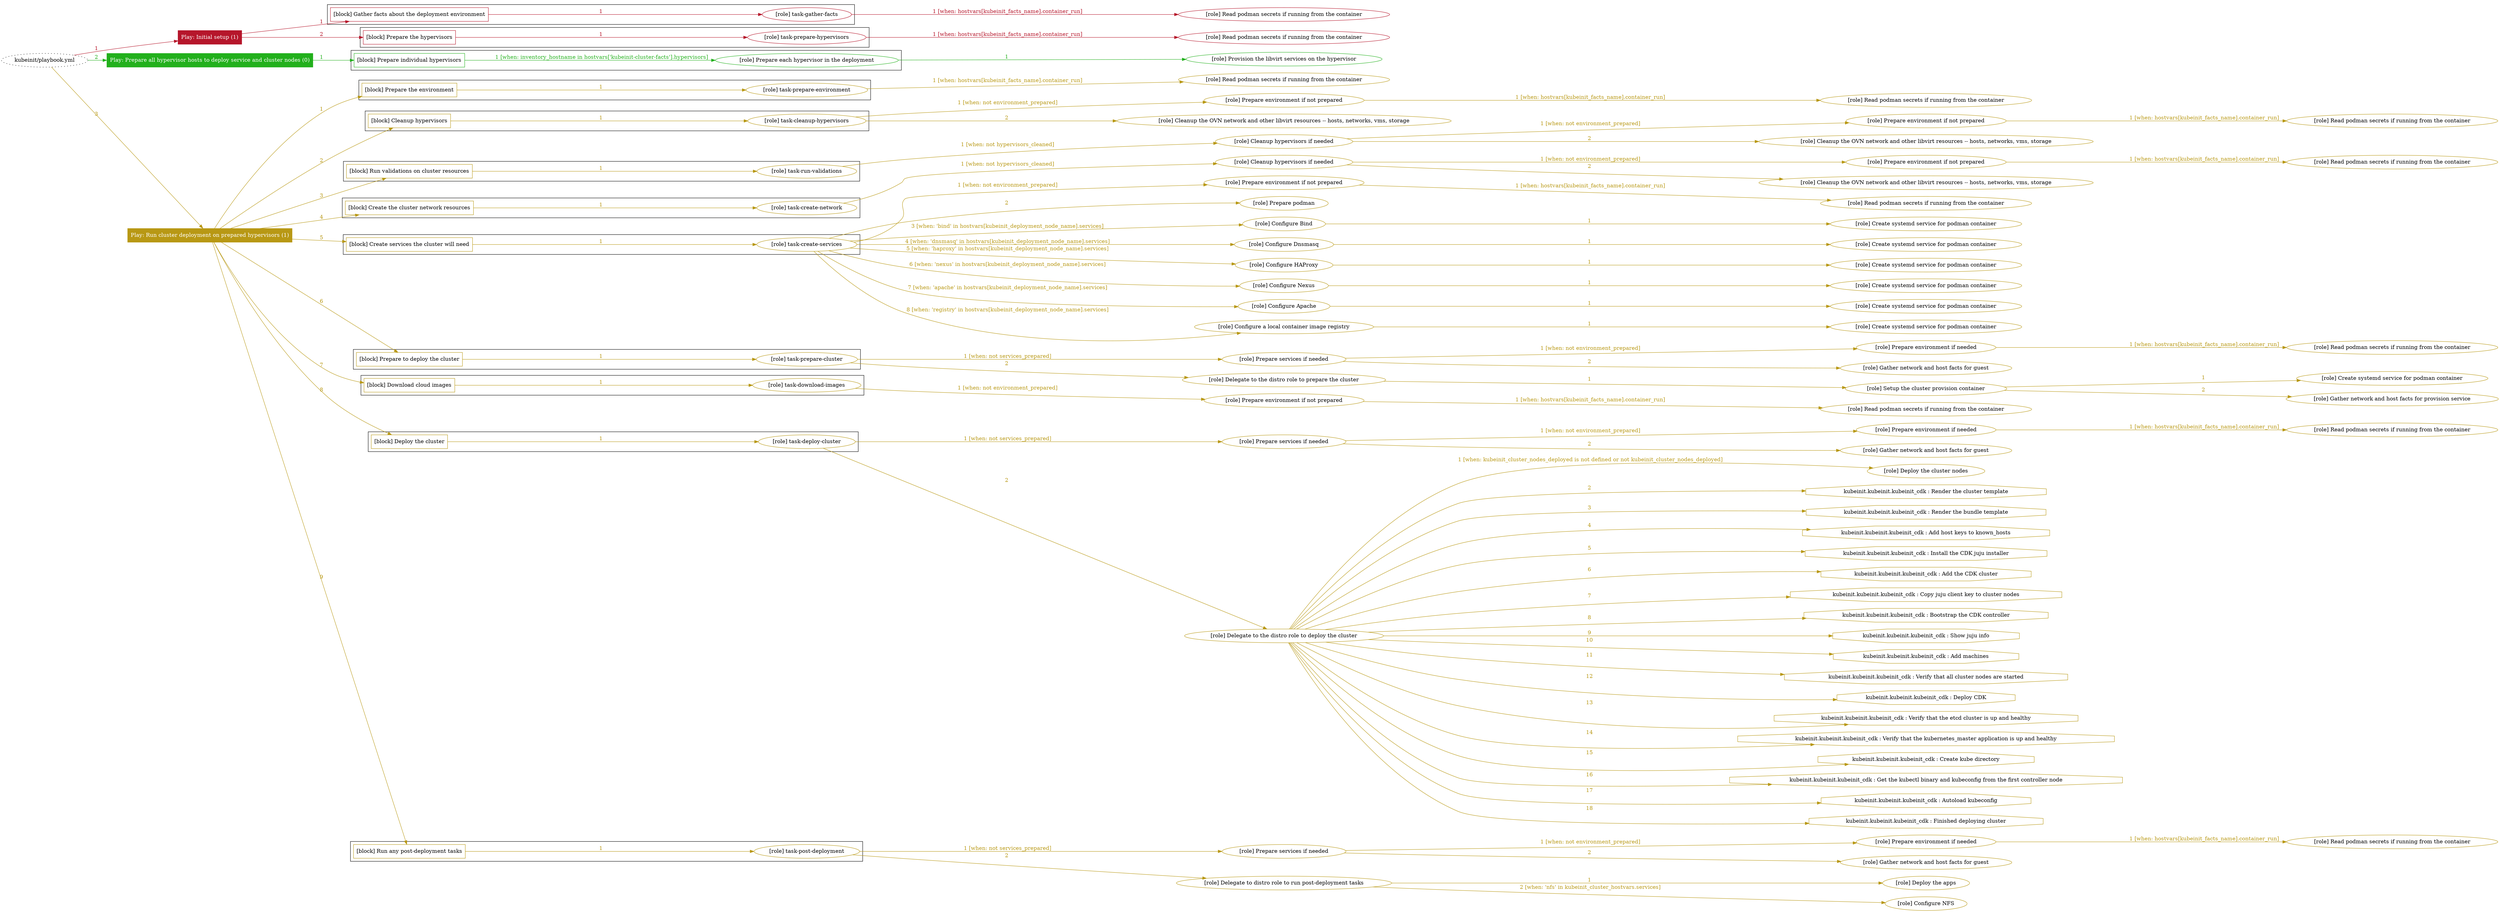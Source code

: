 digraph {
	graph [concentrate=true ordering=in rankdir=LR ratio=fill]
	edge [esep=5 sep=10]
	"kubeinit/playbook.yml" [id=root_node style=dotted]
	play_bc4bc510 [label="Play: Initial setup (1)" color="#b6162b" fontcolor="#ffffff" id=play_bc4bc510 shape=box style=filled tooltip=localhost]
	"kubeinit/playbook.yml" -> play_bc4bc510 [label="1 " color="#b6162b" fontcolor="#b6162b" id=edge_cd05c836 labeltooltip="1 " tooltip="1 "]
	subgraph "Read podman secrets if running from the container" {
		role_870eac61 [label="[role] Read podman secrets if running from the container" color="#b6162b" id=role_870eac61 tooltip="Read podman secrets if running from the container"]
	}
	subgraph "task-gather-facts" {
		role_7af03a35 [label="[role] task-gather-facts" color="#b6162b" id=role_7af03a35 tooltip="task-gather-facts"]
		role_7af03a35 -> role_870eac61 [label="1 [when: hostvars[kubeinit_facts_name].container_run]" color="#b6162b" fontcolor="#b6162b" id=edge_5575e1ca labeltooltip="1 [when: hostvars[kubeinit_facts_name].container_run]" tooltip="1 [when: hostvars[kubeinit_facts_name].container_run]"]
	}
	subgraph "Read podman secrets if running from the container" {
		role_97be2820 [label="[role] Read podman secrets if running from the container" color="#b6162b" id=role_97be2820 tooltip="Read podman secrets if running from the container"]
	}
	subgraph "task-prepare-hypervisors" {
		role_84f783e9 [label="[role] task-prepare-hypervisors" color="#b6162b" id=role_84f783e9 tooltip="task-prepare-hypervisors"]
		role_84f783e9 -> role_97be2820 [label="1 [when: hostvars[kubeinit_facts_name].container_run]" color="#b6162b" fontcolor="#b6162b" id=edge_5160703f labeltooltip="1 [when: hostvars[kubeinit_facts_name].container_run]" tooltip="1 [when: hostvars[kubeinit_facts_name].container_run]"]
	}
	subgraph "Play: Initial setup (1)" {
		play_bc4bc510 -> block_ed950db0 [label=1 color="#b6162b" fontcolor="#b6162b" id=edge_08d9810b labeltooltip=1 tooltip=1]
		subgraph cluster_block_ed950db0 {
			block_ed950db0 [label="[block] Gather facts about the deployment environment" color="#b6162b" id=block_ed950db0 labeltooltip="Gather facts about the deployment environment" shape=box tooltip="Gather facts about the deployment environment"]
			block_ed950db0 -> role_7af03a35 [label="1 " color="#b6162b" fontcolor="#b6162b" id=edge_72cc699d labeltooltip="1 " tooltip="1 "]
		}
		play_bc4bc510 -> block_c1ffb8b4 [label=2 color="#b6162b" fontcolor="#b6162b" id=edge_9165a0cc labeltooltip=2 tooltip=2]
		subgraph cluster_block_c1ffb8b4 {
			block_c1ffb8b4 [label="[block] Prepare the hypervisors" color="#b6162b" id=block_c1ffb8b4 labeltooltip="Prepare the hypervisors" shape=box tooltip="Prepare the hypervisors"]
			block_c1ffb8b4 -> role_84f783e9 [label="1 " color="#b6162b" fontcolor="#b6162b" id=edge_8ea19149 labeltooltip="1 " tooltip="1 "]
		}
	}
	play_609309ae [label="Play: Prepare all hypervisor hosts to deploy service and cluster nodes (0)" color="#22b01c" fontcolor="#ffffff" id=play_609309ae shape=box style=filled tooltip="Play: Prepare all hypervisor hosts to deploy service and cluster nodes (0)"]
	"kubeinit/playbook.yml" -> play_609309ae [label="2 " color="#22b01c" fontcolor="#22b01c" id=edge_31546219 labeltooltip="2 " tooltip="2 "]
	subgraph "Provision the libvirt services on the hypervisor" {
		role_843b51da [label="[role] Provision the libvirt services on the hypervisor" color="#22b01c" id=role_843b51da tooltip="Provision the libvirt services on the hypervisor"]
	}
	subgraph "Prepare each hypervisor in the deployment" {
		role_2ea2000b [label="[role] Prepare each hypervisor in the deployment" color="#22b01c" id=role_2ea2000b tooltip="Prepare each hypervisor in the deployment"]
		role_2ea2000b -> role_843b51da [label="1 " color="#22b01c" fontcolor="#22b01c" id=edge_5b650c53 labeltooltip="1 " tooltip="1 "]
	}
	subgraph "Play: Prepare all hypervisor hosts to deploy service and cluster nodes (0)" {
		play_609309ae -> block_aee84b53 [label=1 color="#22b01c" fontcolor="#22b01c" id=edge_0ebfbf60 labeltooltip=1 tooltip=1]
		subgraph cluster_block_aee84b53 {
			block_aee84b53 [label="[block] Prepare individual hypervisors" color="#22b01c" id=block_aee84b53 labeltooltip="Prepare individual hypervisors" shape=box tooltip="Prepare individual hypervisors"]
			block_aee84b53 -> role_2ea2000b [label="1 [when: inventory_hostname in hostvars['kubeinit-cluster-facts'].hypervisors]" color="#22b01c" fontcolor="#22b01c" id=edge_68d8e82f labeltooltip="1 [when: inventory_hostname in hostvars['kubeinit-cluster-facts'].hypervisors]" tooltip="1 [when: inventory_hostname in hostvars['kubeinit-cluster-facts'].hypervisors]"]
		}
	}
	play_61e46386 [label="Play: Run cluster deployment on prepared hypervisors (1)" color="#b89814" fontcolor="#ffffff" id=play_61e46386 shape=box style=filled tooltip=localhost]
	"kubeinit/playbook.yml" -> play_61e46386 [label="3 " color="#b89814" fontcolor="#b89814" id=edge_a233dd1f labeltooltip="3 " tooltip="3 "]
	subgraph "Read podman secrets if running from the container" {
		role_777d1436 [label="[role] Read podman secrets if running from the container" color="#b89814" id=role_777d1436 tooltip="Read podman secrets if running from the container"]
	}
	subgraph "task-prepare-environment" {
		role_6bd19fac [label="[role] task-prepare-environment" color="#b89814" id=role_6bd19fac tooltip="task-prepare-environment"]
		role_6bd19fac -> role_777d1436 [label="1 [when: hostvars[kubeinit_facts_name].container_run]" color="#b89814" fontcolor="#b89814" id=edge_2091a5c3 labeltooltip="1 [when: hostvars[kubeinit_facts_name].container_run]" tooltip="1 [when: hostvars[kubeinit_facts_name].container_run]"]
	}
	subgraph "Read podman secrets if running from the container" {
		role_30f2339c [label="[role] Read podman secrets if running from the container" color="#b89814" id=role_30f2339c tooltip="Read podman secrets if running from the container"]
	}
	subgraph "Prepare environment if not prepared" {
		role_c54b2d91 [label="[role] Prepare environment if not prepared" color="#b89814" id=role_c54b2d91 tooltip="Prepare environment if not prepared"]
		role_c54b2d91 -> role_30f2339c [label="1 [when: hostvars[kubeinit_facts_name].container_run]" color="#b89814" fontcolor="#b89814" id=edge_dac0043a labeltooltip="1 [when: hostvars[kubeinit_facts_name].container_run]" tooltip="1 [when: hostvars[kubeinit_facts_name].container_run]"]
	}
	subgraph "Cleanup the OVN network and other libvirt resources -- hosts, networks, vms, storage" {
		role_3663842b [label="[role] Cleanup the OVN network and other libvirt resources -- hosts, networks, vms, storage" color="#b89814" id=role_3663842b tooltip="Cleanup the OVN network and other libvirt resources -- hosts, networks, vms, storage"]
	}
	subgraph "task-cleanup-hypervisors" {
		role_de2320c0 [label="[role] task-cleanup-hypervisors" color="#b89814" id=role_de2320c0 tooltip="task-cleanup-hypervisors"]
		role_de2320c0 -> role_c54b2d91 [label="1 [when: not environment_prepared]" color="#b89814" fontcolor="#b89814" id=edge_6a6128d6 labeltooltip="1 [when: not environment_prepared]" tooltip="1 [when: not environment_prepared]"]
		role_de2320c0 -> role_3663842b [label="2 " color="#b89814" fontcolor="#b89814" id=edge_9f3021ef labeltooltip="2 " tooltip="2 "]
	}
	subgraph "Read podman secrets if running from the container" {
		role_c118fd89 [label="[role] Read podman secrets if running from the container" color="#b89814" id=role_c118fd89 tooltip="Read podman secrets if running from the container"]
	}
	subgraph "Prepare environment if not prepared" {
		role_a557fbe8 [label="[role] Prepare environment if not prepared" color="#b89814" id=role_a557fbe8 tooltip="Prepare environment if not prepared"]
		role_a557fbe8 -> role_c118fd89 [label="1 [when: hostvars[kubeinit_facts_name].container_run]" color="#b89814" fontcolor="#b89814" id=edge_f5aba579 labeltooltip="1 [when: hostvars[kubeinit_facts_name].container_run]" tooltip="1 [when: hostvars[kubeinit_facts_name].container_run]"]
	}
	subgraph "Cleanup the OVN network and other libvirt resources -- hosts, networks, vms, storage" {
		role_94bd19cf [label="[role] Cleanup the OVN network and other libvirt resources -- hosts, networks, vms, storage" color="#b89814" id=role_94bd19cf tooltip="Cleanup the OVN network and other libvirt resources -- hosts, networks, vms, storage"]
	}
	subgraph "Cleanup hypervisors if needed" {
		role_6cb4f2ad [label="[role] Cleanup hypervisors if needed" color="#b89814" id=role_6cb4f2ad tooltip="Cleanup hypervisors if needed"]
		role_6cb4f2ad -> role_a557fbe8 [label="1 [when: not environment_prepared]" color="#b89814" fontcolor="#b89814" id=edge_173ec6d2 labeltooltip="1 [when: not environment_prepared]" tooltip="1 [when: not environment_prepared]"]
		role_6cb4f2ad -> role_94bd19cf [label="2 " color="#b89814" fontcolor="#b89814" id=edge_a34f9703 labeltooltip="2 " tooltip="2 "]
	}
	subgraph "task-run-validations" {
		role_8d4691ea [label="[role] task-run-validations" color="#b89814" id=role_8d4691ea tooltip="task-run-validations"]
		role_8d4691ea -> role_6cb4f2ad [label="1 [when: not hypervisors_cleaned]" color="#b89814" fontcolor="#b89814" id=edge_d72bfc8f labeltooltip="1 [when: not hypervisors_cleaned]" tooltip="1 [when: not hypervisors_cleaned]"]
	}
	subgraph "Read podman secrets if running from the container" {
		role_81cae7cc [label="[role] Read podman secrets if running from the container" color="#b89814" id=role_81cae7cc tooltip="Read podman secrets if running from the container"]
	}
	subgraph "Prepare environment if not prepared" {
		role_c161ca86 [label="[role] Prepare environment if not prepared" color="#b89814" id=role_c161ca86 tooltip="Prepare environment if not prepared"]
		role_c161ca86 -> role_81cae7cc [label="1 [when: hostvars[kubeinit_facts_name].container_run]" color="#b89814" fontcolor="#b89814" id=edge_3aa21405 labeltooltip="1 [when: hostvars[kubeinit_facts_name].container_run]" tooltip="1 [when: hostvars[kubeinit_facts_name].container_run]"]
	}
	subgraph "Cleanup the OVN network and other libvirt resources -- hosts, networks, vms, storage" {
		role_5437b874 [label="[role] Cleanup the OVN network and other libvirt resources -- hosts, networks, vms, storage" color="#b89814" id=role_5437b874 tooltip="Cleanup the OVN network and other libvirt resources -- hosts, networks, vms, storage"]
	}
	subgraph "Cleanup hypervisors if needed" {
		role_e18dd7b8 [label="[role] Cleanup hypervisors if needed" color="#b89814" id=role_e18dd7b8 tooltip="Cleanup hypervisors if needed"]
		role_e18dd7b8 -> role_c161ca86 [label="1 [when: not environment_prepared]" color="#b89814" fontcolor="#b89814" id=edge_74276d1f labeltooltip="1 [when: not environment_prepared]" tooltip="1 [when: not environment_prepared]"]
		role_e18dd7b8 -> role_5437b874 [label="2 " color="#b89814" fontcolor="#b89814" id=edge_913fa72e labeltooltip="2 " tooltip="2 "]
	}
	subgraph "task-create-network" {
		role_ed5836e2 [label="[role] task-create-network" color="#b89814" id=role_ed5836e2 tooltip="task-create-network"]
		role_ed5836e2 -> role_e18dd7b8 [label="1 [when: not hypervisors_cleaned]" color="#b89814" fontcolor="#b89814" id=edge_960f875d labeltooltip="1 [when: not hypervisors_cleaned]" tooltip="1 [when: not hypervisors_cleaned]"]
	}
	subgraph "Read podman secrets if running from the container" {
		role_829a7871 [label="[role] Read podman secrets if running from the container" color="#b89814" id=role_829a7871 tooltip="Read podman secrets if running from the container"]
	}
	subgraph "Prepare environment if not prepared" {
		role_61174111 [label="[role] Prepare environment if not prepared" color="#b89814" id=role_61174111 tooltip="Prepare environment if not prepared"]
		role_61174111 -> role_829a7871 [label="1 [when: hostvars[kubeinit_facts_name].container_run]" color="#b89814" fontcolor="#b89814" id=edge_5d458853 labeltooltip="1 [when: hostvars[kubeinit_facts_name].container_run]" tooltip="1 [when: hostvars[kubeinit_facts_name].container_run]"]
	}
	subgraph "Prepare podman" {
		role_4add75ae [label="[role] Prepare podman" color="#b89814" id=role_4add75ae tooltip="Prepare podman"]
	}
	subgraph "Create systemd service for podman container" {
		role_9f787c53 [label="[role] Create systemd service for podman container" color="#b89814" id=role_9f787c53 tooltip="Create systemd service for podman container"]
	}
	subgraph "Configure Bind" {
		role_7ad6e826 [label="[role] Configure Bind" color="#b89814" id=role_7ad6e826 tooltip="Configure Bind"]
		role_7ad6e826 -> role_9f787c53 [label="1 " color="#b89814" fontcolor="#b89814" id=edge_fed1764d labeltooltip="1 " tooltip="1 "]
	}
	subgraph "Create systemd service for podman container" {
		role_dccf60d0 [label="[role] Create systemd service for podman container" color="#b89814" id=role_dccf60d0 tooltip="Create systemd service for podman container"]
	}
	subgraph "Configure Dnsmasq" {
		role_e686f41d [label="[role] Configure Dnsmasq" color="#b89814" id=role_e686f41d tooltip="Configure Dnsmasq"]
		role_e686f41d -> role_dccf60d0 [label="1 " color="#b89814" fontcolor="#b89814" id=edge_3c2fdcfc labeltooltip="1 " tooltip="1 "]
	}
	subgraph "Create systemd service for podman container" {
		role_0746c747 [label="[role] Create systemd service for podman container" color="#b89814" id=role_0746c747 tooltip="Create systemd service for podman container"]
	}
	subgraph "Configure HAProxy" {
		role_ff5101e2 [label="[role] Configure HAProxy" color="#b89814" id=role_ff5101e2 tooltip="Configure HAProxy"]
		role_ff5101e2 -> role_0746c747 [label="1 " color="#b89814" fontcolor="#b89814" id=edge_5ac3c17b labeltooltip="1 " tooltip="1 "]
	}
	subgraph "Create systemd service for podman container" {
		role_6ac4738f [label="[role] Create systemd service for podman container" color="#b89814" id=role_6ac4738f tooltip="Create systemd service for podman container"]
	}
	subgraph "Configure Nexus" {
		role_39bd5b55 [label="[role] Configure Nexus" color="#b89814" id=role_39bd5b55 tooltip="Configure Nexus"]
		role_39bd5b55 -> role_6ac4738f [label="1 " color="#b89814" fontcolor="#b89814" id=edge_01b77898 labeltooltip="1 " tooltip="1 "]
	}
	subgraph "Create systemd service for podman container" {
		role_d83965ca [label="[role] Create systemd service for podman container" color="#b89814" id=role_d83965ca tooltip="Create systemd service for podman container"]
	}
	subgraph "Configure Apache" {
		role_64eeeae7 [label="[role] Configure Apache" color="#b89814" id=role_64eeeae7 tooltip="Configure Apache"]
		role_64eeeae7 -> role_d83965ca [label="1 " color="#b89814" fontcolor="#b89814" id=edge_a1312fb2 labeltooltip="1 " tooltip="1 "]
	}
	subgraph "Create systemd service for podman container" {
		role_08df7556 [label="[role] Create systemd service for podman container" color="#b89814" id=role_08df7556 tooltip="Create systemd service for podman container"]
	}
	subgraph "Configure a local container image registry" {
		role_79255dff [label="[role] Configure a local container image registry" color="#b89814" id=role_79255dff tooltip="Configure a local container image registry"]
		role_79255dff -> role_08df7556 [label="1 " color="#b89814" fontcolor="#b89814" id=edge_9149938b labeltooltip="1 " tooltip="1 "]
	}
	subgraph "task-create-services" {
		role_acbca862 [label="[role] task-create-services" color="#b89814" id=role_acbca862 tooltip="task-create-services"]
		role_acbca862 -> role_61174111 [label="1 [when: not environment_prepared]" color="#b89814" fontcolor="#b89814" id=edge_7fe32261 labeltooltip="1 [when: not environment_prepared]" tooltip="1 [when: not environment_prepared]"]
		role_acbca862 -> role_4add75ae [label="2 " color="#b89814" fontcolor="#b89814" id=edge_baa47823 labeltooltip="2 " tooltip="2 "]
		role_acbca862 -> role_7ad6e826 [label="3 [when: 'bind' in hostvars[kubeinit_deployment_node_name].services]" color="#b89814" fontcolor="#b89814" id=edge_29c84e9e labeltooltip="3 [when: 'bind' in hostvars[kubeinit_deployment_node_name].services]" tooltip="3 [when: 'bind' in hostvars[kubeinit_deployment_node_name].services]"]
		role_acbca862 -> role_e686f41d [label="4 [when: 'dnsmasq' in hostvars[kubeinit_deployment_node_name].services]" color="#b89814" fontcolor="#b89814" id=edge_2a3ffa9b labeltooltip="4 [when: 'dnsmasq' in hostvars[kubeinit_deployment_node_name].services]" tooltip="4 [when: 'dnsmasq' in hostvars[kubeinit_deployment_node_name].services]"]
		role_acbca862 -> role_ff5101e2 [label="5 [when: 'haproxy' in hostvars[kubeinit_deployment_node_name].services]" color="#b89814" fontcolor="#b89814" id=edge_8508fa48 labeltooltip="5 [when: 'haproxy' in hostvars[kubeinit_deployment_node_name].services]" tooltip="5 [when: 'haproxy' in hostvars[kubeinit_deployment_node_name].services]"]
		role_acbca862 -> role_39bd5b55 [label="6 [when: 'nexus' in hostvars[kubeinit_deployment_node_name].services]" color="#b89814" fontcolor="#b89814" id=edge_d5fb2e3c labeltooltip="6 [when: 'nexus' in hostvars[kubeinit_deployment_node_name].services]" tooltip="6 [when: 'nexus' in hostvars[kubeinit_deployment_node_name].services]"]
		role_acbca862 -> role_64eeeae7 [label="7 [when: 'apache' in hostvars[kubeinit_deployment_node_name].services]" color="#b89814" fontcolor="#b89814" id=edge_95010a63 labeltooltip="7 [when: 'apache' in hostvars[kubeinit_deployment_node_name].services]" tooltip="7 [when: 'apache' in hostvars[kubeinit_deployment_node_name].services]"]
		role_acbca862 -> role_79255dff [label="8 [when: 'registry' in hostvars[kubeinit_deployment_node_name].services]" color="#b89814" fontcolor="#b89814" id=edge_d368a11c labeltooltip="8 [when: 'registry' in hostvars[kubeinit_deployment_node_name].services]" tooltip="8 [when: 'registry' in hostvars[kubeinit_deployment_node_name].services]"]
	}
	subgraph "Read podman secrets if running from the container" {
		role_4f946978 [label="[role] Read podman secrets if running from the container" color="#b89814" id=role_4f946978 tooltip="Read podman secrets if running from the container"]
	}
	subgraph "Prepare environment if needed" {
		role_2615fe6b [label="[role] Prepare environment if needed" color="#b89814" id=role_2615fe6b tooltip="Prepare environment if needed"]
		role_2615fe6b -> role_4f946978 [label="1 [when: hostvars[kubeinit_facts_name].container_run]" color="#b89814" fontcolor="#b89814" id=edge_e3e5d2f3 labeltooltip="1 [when: hostvars[kubeinit_facts_name].container_run]" tooltip="1 [when: hostvars[kubeinit_facts_name].container_run]"]
	}
	subgraph "Gather network and host facts for guest" {
		role_41ed779a [label="[role] Gather network and host facts for guest" color="#b89814" id=role_41ed779a tooltip="Gather network and host facts for guest"]
	}
	subgraph "Prepare services if needed" {
		role_f327345d [label="[role] Prepare services if needed" color="#b89814" id=role_f327345d tooltip="Prepare services if needed"]
		role_f327345d -> role_2615fe6b [label="1 [when: not environment_prepared]" color="#b89814" fontcolor="#b89814" id=edge_2c2c4c1d labeltooltip="1 [when: not environment_prepared]" tooltip="1 [when: not environment_prepared]"]
		role_f327345d -> role_41ed779a [label="2 " color="#b89814" fontcolor="#b89814" id=edge_9e32ba96 labeltooltip="2 " tooltip="2 "]
	}
	subgraph "Create systemd service for podman container" {
		role_119659bd [label="[role] Create systemd service for podman container" color="#b89814" id=role_119659bd tooltip="Create systemd service for podman container"]
	}
	subgraph "Gather network and host facts for provision service" {
		role_2b11f06b [label="[role] Gather network and host facts for provision service" color="#b89814" id=role_2b11f06b tooltip="Gather network and host facts for provision service"]
	}
	subgraph "Setup the cluster provision container" {
		role_b1b22179 [label="[role] Setup the cluster provision container" color="#b89814" id=role_b1b22179 tooltip="Setup the cluster provision container"]
		role_b1b22179 -> role_119659bd [label="1 " color="#b89814" fontcolor="#b89814" id=edge_f071c8a0 labeltooltip="1 " tooltip="1 "]
		role_b1b22179 -> role_2b11f06b [label="2 " color="#b89814" fontcolor="#b89814" id=edge_f2ce63f5 labeltooltip="2 " tooltip="2 "]
	}
	subgraph "Delegate to the distro role to prepare the cluster" {
		role_41dda6b9 [label="[role] Delegate to the distro role to prepare the cluster" color="#b89814" id=role_41dda6b9 tooltip="Delegate to the distro role to prepare the cluster"]
		role_41dda6b9 -> role_b1b22179 [label="1 " color="#b89814" fontcolor="#b89814" id=edge_dea22d27 labeltooltip="1 " tooltip="1 "]
	}
	subgraph "task-prepare-cluster" {
		role_d5c0415f [label="[role] task-prepare-cluster" color="#b89814" id=role_d5c0415f tooltip="task-prepare-cluster"]
		role_d5c0415f -> role_f327345d [label="1 [when: not services_prepared]" color="#b89814" fontcolor="#b89814" id=edge_a29a2f1c labeltooltip="1 [when: not services_prepared]" tooltip="1 [when: not services_prepared]"]
		role_d5c0415f -> role_41dda6b9 [label="2 " color="#b89814" fontcolor="#b89814" id=edge_09974003 labeltooltip="2 " tooltip="2 "]
	}
	subgraph "Read podman secrets if running from the container" {
		role_13c2e66d [label="[role] Read podman secrets if running from the container" color="#b89814" id=role_13c2e66d tooltip="Read podman secrets if running from the container"]
	}
	subgraph "Prepare environment if not prepared" {
		role_723bb99e [label="[role] Prepare environment if not prepared" color="#b89814" id=role_723bb99e tooltip="Prepare environment if not prepared"]
		role_723bb99e -> role_13c2e66d [label="1 [when: hostvars[kubeinit_facts_name].container_run]" color="#b89814" fontcolor="#b89814" id=edge_8c0496da labeltooltip="1 [when: hostvars[kubeinit_facts_name].container_run]" tooltip="1 [when: hostvars[kubeinit_facts_name].container_run]"]
	}
	subgraph "task-download-images" {
		role_7406f64d [label="[role] task-download-images" color="#b89814" id=role_7406f64d tooltip="task-download-images"]
		role_7406f64d -> role_723bb99e [label="1 [when: not environment_prepared]" color="#b89814" fontcolor="#b89814" id=edge_6deac3d4 labeltooltip="1 [when: not environment_prepared]" tooltip="1 [when: not environment_prepared]"]
	}
	subgraph "Read podman secrets if running from the container" {
		role_a3879f83 [label="[role] Read podman secrets if running from the container" color="#b89814" id=role_a3879f83 tooltip="Read podman secrets if running from the container"]
	}
	subgraph "Prepare environment if needed" {
		role_7b07517b [label="[role] Prepare environment if needed" color="#b89814" id=role_7b07517b tooltip="Prepare environment if needed"]
		role_7b07517b -> role_a3879f83 [label="1 [when: hostvars[kubeinit_facts_name].container_run]" color="#b89814" fontcolor="#b89814" id=edge_c203f967 labeltooltip="1 [when: hostvars[kubeinit_facts_name].container_run]" tooltip="1 [when: hostvars[kubeinit_facts_name].container_run]"]
	}
	subgraph "Gather network and host facts for guest" {
		role_a7e5b7d3 [label="[role] Gather network and host facts for guest" color="#b89814" id=role_a7e5b7d3 tooltip="Gather network and host facts for guest"]
	}
	subgraph "Prepare services if needed" {
		role_e838f9e9 [label="[role] Prepare services if needed" color="#b89814" id=role_e838f9e9 tooltip="Prepare services if needed"]
		role_e838f9e9 -> role_7b07517b [label="1 [when: not environment_prepared]" color="#b89814" fontcolor="#b89814" id=edge_6a9ac8a5 labeltooltip="1 [when: not environment_prepared]" tooltip="1 [when: not environment_prepared]"]
		role_e838f9e9 -> role_a7e5b7d3 [label="2 " color="#b89814" fontcolor="#b89814" id=edge_cc07a766 labeltooltip="2 " tooltip="2 "]
	}
	subgraph "Deploy the cluster nodes" {
		role_973f2a10 [label="[role] Deploy the cluster nodes" color="#b89814" id=role_973f2a10 tooltip="Deploy the cluster nodes"]
	}
	subgraph "Delegate to the distro role to deploy the cluster" {
		role_b2ea07f9 [label="[role] Delegate to the distro role to deploy the cluster" color="#b89814" id=role_b2ea07f9 tooltip="Delegate to the distro role to deploy the cluster"]
		role_b2ea07f9 -> role_973f2a10 [label="1 [when: kubeinit_cluster_nodes_deployed is not defined or not kubeinit_cluster_nodes_deployed]" color="#b89814" fontcolor="#b89814" id=edge_e2ab9556 labeltooltip="1 [when: kubeinit_cluster_nodes_deployed is not defined or not kubeinit_cluster_nodes_deployed]" tooltip="1 [when: kubeinit_cluster_nodes_deployed is not defined or not kubeinit_cluster_nodes_deployed]"]
		task_f78df112 [label="kubeinit.kubeinit.kubeinit_cdk : Render the cluster template" color="#b89814" id=task_f78df112 shape=octagon tooltip="kubeinit.kubeinit.kubeinit_cdk : Render the cluster template"]
		role_b2ea07f9 -> task_f78df112 [label="2 " color="#b89814" fontcolor="#b89814" id=edge_b8e0885a labeltooltip="2 " tooltip="2 "]
		task_7ca41cd7 [label="kubeinit.kubeinit.kubeinit_cdk : Render the bundle template" color="#b89814" id=task_7ca41cd7 shape=octagon tooltip="kubeinit.kubeinit.kubeinit_cdk : Render the bundle template"]
		role_b2ea07f9 -> task_7ca41cd7 [label="3 " color="#b89814" fontcolor="#b89814" id=edge_e098a692 labeltooltip="3 " tooltip="3 "]
		task_8a0d8aef [label="kubeinit.kubeinit.kubeinit_cdk : Add host keys to known_hosts" color="#b89814" id=task_8a0d8aef shape=octagon tooltip="kubeinit.kubeinit.kubeinit_cdk : Add host keys to known_hosts"]
		role_b2ea07f9 -> task_8a0d8aef [label="4 " color="#b89814" fontcolor="#b89814" id=edge_59e52cca labeltooltip="4 " tooltip="4 "]
		task_e2418777 [label="kubeinit.kubeinit.kubeinit_cdk : Install the CDK juju installer" color="#b89814" id=task_e2418777 shape=octagon tooltip="kubeinit.kubeinit.kubeinit_cdk : Install the CDK juju installer"]
		role_b2ea07f9 -> task_e2418777 [label="5 " color="#b89814" fontcolor="#b89814" id=edge_a1914c4e labeltooltip="5 " tooltip="5 "]
		task_6f6af48f [label="kubeinit.kubeinit.kubeinit_cdk : Add the CDK cluster" color="#b89814" id=task_6f6af48f shape=octagon tooltip="kubeinit.kubeinit.kubeinit_cdk : Add the CDK cluster"]
		role_b2ea07f9 -> task_6f6af48f [label="6 " color="#b89814" fontcolor="#b89814" id=edge_d9255ac0 labeltooltip="6 " tooltip="6 "]
		task_e11c76ea [label="kubeinit.kubeinit.kubeinit_cdk : Copy juju client key to cluster nodes" color="#b89814" id=task_e11c76ea shape=octagon tooltip="kubeinit.kubeinit.kubeinit_cdk : Copy juju client key to cluster nodes"]
		role_b2ea07f9 -> task_e11c76ea [label="7 " color="#b89814" fontcolor="#b89814" id=edge_ff850433 labeltooltip="7 " tooltip="7 "]
		task_d7779844 [label="kubeinit.kubeinit.kubeinit_cdk : Bootstrap the CDK controller" color="#b89814" id=task_d7779844 shape=octagon tooltip="kubeinit.kubeinit.kubeinit_cdk : Bootstrap the CDK controller"]
		role_b2ea07f9 -> task_d7779844 [label="8 " color="#b89814" fontcolor="#b89814" id=edge_ef1786aa labeltooltip="8 " tooltip="8 "]
		task_64f45418 [label="kubeinit.kubeinit.kubeinit_cdk : Show juju info" color="#b89814" id=task_64f45418 shape=octagon tooltip="kubeinit.kubeinit.kubeinit_cdk : Show juju info"]
		role_b2ea07f9 -> task_64f45418 [label="9 " color="#b89814" fontcolor="#b89814" id=edge_f4f44224 labeltooltip="9 " tooltip="9 "]
		task_317632e3 [label="kubeinit.kubeinit.kubeinit_cdk : Add machines" color="#b89814" id=task_317632e3 shape=octagon tooltip="kubeinit.kubeinit.kubeinit_cdk : Add machines"]
		role_b2ea07f9 -> task_317632e3 [label="10 " color="#b89814" fontcolor="#b89814" id=edge_dbb808e6 labeltooltip="10 " tooltip="10 "]
		task_5a4bb2cb [label="kubeinit.kubeinit.kubeinit_cdk : Verify that all cluster nodes are started" color="#b89814" id=task_5a4bb2cb shape=octagon tooltip="kubeinit.kubeinit.kubeinit_cdk : Verify that all cluster nodes are started"]
		role_b2ea07f9 -> task_5a4bb2cb [label="11 " color="#b89814" fontcolor="#b89814" id=edge_abf91ec3 labeltooltip="11 " tooltip="11 "]
		task_0728ab64 [label="kubeinit.kubeinit.kubeinit_cdk : Deploy CDK" color="#b89814" id=task_0728ab64 shape=octagon tooltip="kubeinit.kubeinit.kubeinit_cdk : Deploy CDK"]
		role_b2ea07f9 -> task_0728ab64 [label="12 " color="#b89814" fontcolor="#b89814" id=edge_3ec0117f labeltooltip="12 " tooltip="12 "]
		task_a5706e16 [label="kubeinit.kubeinit.kubeinit_cdk : Verify that the etcd cluster is up and healthy" color="#b89814" id=task_a5706e16 shape=octagon tooltip="kubeinit.kubeinit.kubeinit_cdk : Verify that the etcd cluster is up and healthy"]
		role_b2ea07f9 -> task_a5706e16 [label="13 " color="#b89814" fontcolor="#b89814" id=edge_7042c0ab labeltooltip="13 " tooltip="13 "]
		task_94e3106c [label="kubeinit.kubeinit.kubeinit_cdk : Verify that the kubernetes_master application is up and healthy" color="#b89814" id=task_94e3106c shape=octagon tooltip="kubeinit.kubeinit.kubeinit_cdk : Verify that the kubernetes_master application is up and healthy"]
		role_b2ea07f9 -> task_94e3106c [label="14 " color="#b89814" fontcolor="#b89814" id=edge_b826aedf labeltooltip="14 " tooltip="14 "]
		task_fda4331d [label="kubeinit.kubeinit.kubeinit_cdk : Create kube directory" color="#b89814" id=task_fda4331d shape=octagon tooltip="kubeinit.kubeinit.kubeinit_cdk : Create kube directory"]
		role_b2ea07f9 -> task_fda4331d [label="15 " color="#b89814" fontcolor="#b89814" id=edge_b1133614 labeltooltip="15 " tooltip="15 "]
		task_33300966 [label="kubeinit.kubeinit.kubeinit_cdk : Get the kubectl binary and kubeconfig from the first controller node" color="#b89814" id=task_33300966 shape=octagon tooltip="kubeinit.kubeinit.kubeinit_cdk : Get the kubectl binary and kubeconfig from the first controller node"]
		role_b2ea07f9 -> task_33300966 [label="16 " color="#b89814" fontcolor="#b89814" id=edge_46bc28ee labeltooltip="16 " tooltip="16 "]
		task_a9c17f18 [label="kubeinit.kubeinit.kubeinit_cdk : Autoload kubeconfig" color="#b89814" id=task_a9c17f18 shape=octagon tooltip="kubeinit.kubeinit.kubeinit_cdk : Autoload kubeconfig"]
		role_b2ea07f9 -> task_a9c17f18 [label="17 " color="#b89814" fontcolor="#b89814" id=edge_c681feb2 labeltooltip="17 " tooltip="17 "]
		task_d57bfd1b [label="kubeinit.kubeinit.kubeinit_cdk : Finished deploying cluster" color="#b89814" id=task_d57bfd1b shape=octagon tooltip="kubeinit.kubeinit.kubeinit_cdk : Finished deploying cluster"]
		role_b2ea07f9 -> task_d57bfd1b [label="18 " color="#b89814" fontcolor="#b89814" id=edge_3b094b65 labeltooltip="18 " tooltip="18 "]
	}
	subgraph "task-deploy-cluster" {
		role_43267223 [label="[role] task-deploy-cluster" color="#b89814" id=role_43267223 tooltip="task-deploy-cluster"]
		role_43267223 -> role_e838f9e9 [label="1 [when: not services_prepared]" color="#b89814" fontcolor="#b89814" id=edge_ecc25966 labeltooltip="1 [when: not services_prepared]" tooltip="1 [when: not services_prepared]"]
		role_43267223 -> role_b2ea07f9 [label="2 " color="#b89814" fontcolor="#b89814" id=edge_24f7d794 labeltooltip="2 " tooltip="2 "]
	}
	subgraph "Read podman secrets if running from the container" {
		role_e56a8d23 [label="[role] Read podman secrets if running from the container" color="#b89814" id=role_e56a8d23 tooltip="Read podman secrets if running from the container"]
	}
	subgraph "Prepare environment if needed" {
		role_6bbffd3c [label="[role] Prepare environment if needed" color="#b89814" id=role_6bbffd3c tooltip="Prepare environment if needed"]
		role_6bbffd3c -> role_e56a8d23 [label="1 [when: hostvars[kubeinit_facts_name].container_run]" color="#b89814" fontcolor="#b89814" id=edge_3844df4b labeltooltip="1 [when: hostvars[kubeinit_facts_name].container_run]" tooltip="1 [when: hostvars[kubeinit_facts_name].container_run]"]
	}
	subgraph "Gather network and host facts for guest" {
		role_6caea123 [label="[role] Gather network and host facts for guest" color="#b89814" id=role_6caea123 tooltip="Gather network and host facts for guest"]
	}
	subgraph "Prepare services if needed" {
		role_397b31a9 [label="[role] Prepare services if needed" color="#b89814" id=role_397b31a9 tooltip="Prepare services if needed"]
		role_397b31a9 -> role_6bbffd3c [label="1 [when: not environment_prepared]" color="#b89814" fontcolor="#b89814" id=edge_f3b28dc0 labeltooltip="1 [when: not environment_prepared]" tooltip="1 [when: not environment_prepared]"]
		role_397b31a9 -> role_6caea123 [label="2 " color="#b89814" fontcolor="#b89814" id=edge_794d4223 labeltooltip="2 " tooltip="2 "]
	}
	subgraph "Deploy the apps" {
		role_b6563bc3 [label="[role] Deploy the apps" color="#b89814" id=role_b6563bc3 tooltip="Deploy the apps"]
	}
	subgraph "Configure NFS" {
		role_120b9613 [label="[role] Configure NFS" color="#b89814" id=role_120b9613 tooltip="Configure NFS"]
	}
	subgraph "Delegate to distro role to run post-deployment tasks" {
		role_2dee7f56 [label="[role] Delegate to distro role to run post-deployment tasks" color="#b89814" id=role_2dee7f56 tooltip="Delegate to distro role to run post-deployment tasks"]
		role_2dee7f56 -> role_b6563bc3 [label="1 " color="#b89814" fontcolor="#b89814" id=edge_94079027 labeltooltip="1 " tooltip="1 "]
		role_2dee7f56 -> role_120b9613 [label="2 [when: 'nfs' in kubeinit_cluster_hostvars.services]" color="#b89814" fontcolor="#b89814" id=edge_d579f3b2 labeltooltip="2 [when: 'nfs' in kubeinit_cluster_hostvars.services]" tooltip="2 [when: 'nfs' in kubeinit_cluster_hostvars.services]"]
	}
	subgraph "task-post-deployment" {
		role_d78fc47e [label="[role] task-post-deployment" color="#b89814" id=role_d78fc47e tooltip="task-post-deployment"]
		role_d78fc47e -> role_397b31a9 [label="1 [when: not services_prepared]" color="#b89814" fontcolor="#b89814" id=edge_d12c9ab7 labeltooltip="1 [when: not services_prepared]" tooltip="1 [when: not services_prepared]"]
		role_d78fc47e -> role_2dee7f56 [label="2 " color="#b89814" fontcolor="#b89814" id=edge_9972ee29 labeltooltip="2 " tooltip="2 "]
	}
	subgraph "Play: Run cluster deployment on prepared hypervisors (1)" {
		play_61e46386 -> block_2c405d25 [label=1 color="#b89814" fontcolor="#b89814" id=edge_808aedd0 labeltooltip=1 tooltip=1]
		subgraph cluster_block_2c405d25 {
			block_2c405d25 [label="[block] Prepare the environment" color="#b89814" id=block_2c405d25 labeltooltip="Prepare the environment" shape=box tooltip="Prepare the environment"]
			block_2c405d25 -> role_6bd19fac [label="1 " color="#b89814" fontcolor="#b89814" id=edge_f4ed397b labeltooltip="1 " tooltip="1 "]
		}
		play_61e46386 -> block_0d763859 [label=2 color="#b89814" fontcolor="#b89814" id=edge_097a8512 labeltooltip=2 tooltip=2]
		subgraph cluster_block_0d763859 {
			block_0d763859 [label="[block] Cleanup hypervisors" color="#b89814" id=block_0d763859 labeltooltip="Cleanup hypervisors" shape=box tooltip="Cleanup hypervisors"]
			block_0d763859 -> role_de2320c0 [label="1 " color="#b89814" fontcolor="#b89814" id=edge_91208784 labeltooltip="1 " tooltip="1 "]
		}
		play_61e46386 -> block_fdd13775 [label=3 color="#b89814" fontcolor="#b89814" id=edge_bee3b1bf labeltooltip=3 tooltip=3]
		subgraph cluster_block_fdd13775 {
			block_fdd13775 [label="[block] Run validations on cluster resources" color="#b89814" id=block_fdd13775 labeltooltip="Run validations on cluster resources" shape=box tooltip="Run validations on cluster resources"]
			block_fdd13775 -> role_8d4691ea [label="1 " color="#b89814" fontcolor="#b89814" id=edge_a40f840a labeltooltip="1 " tooltip="1 "]
		}
		play_61e46386 -> block_d019e7a6 [label=4 color="#b89814" fontcolor="#b89814" id=edge_d1a4288e labeltooltip=4 tooltip=4]
		subgraph cluster_block_d019e7a6 {
			block_d019e7a6 [label="[block] Create the cluster network resources" color="#b89814" id=block_d019e7a6 labeltooltip="Create the cluster network resources" shape=box tooltip="Create the cluster network resources"]
			block_d019e7a6 -> role_ed5836e2 [label="1 " color="#b89814" fontcolor="#b89814" id=edge_bd78ec5a labeltooltip="1 " tooltip="1 "]
		}
		play_61e46386 -> block_2bdc17a6 [label=5 color="#b89814" fontcolor="#b89814" id=edge_e42a39f9 labeltooltip=5 tooltip=5]
		subgraph cluster_block_2bdc17a6 {
			block_2bdc17a6 [label="[block] Create services the cluster will need" color="#b89814" id=block_2bdc17a6 labeltooltip="Create services the cluster will need" shape=box tooltip="Create services the cluster will need"]
			block_2bdc17a6 -> role_acbca862 [label="1 " color="#b89814" fontcolor="#b89814" id=edge_9d941d93 labeltooltip="1 " tooltip="1 "]
		}
		play_61e46386 -> block_40a9b779 [label=6 color="#b89814" fontcolor="#b89814" id=edge_65a27c01 labeltooltip=6 tooltip=6]
		subgraph cluster_block_40a9b779 {
			block_40a9b779 [label="[block] Prepare to deploy the cluster" color="#b89814" id=block_40a9b779 labeltooltip="Prepare to deploy the cluster" shape=box tooltip="Prepare to deploy the cluster"]
			block_40a9b779 -> role_d5c0415f [label="1 " color="#b89814" fontcolor="#b89814" id=edge_2885325d labeltooltip="1 " tooltip="1 "]
		}
		play_61e46386 -> block_7715f6b3 [label=7 color="#b89814" fontcolor="#b89814" id=edge_b16876cf labeltooltip=7 tooltip=7]
		subgraph cluster_block_7715f6b3 {
			block_7715f6b3 [label="[block] Download cloud images" color="#b89814" id=block_7715f6b3 labeltooltip="Download cloud images" shape=box tooltip="Download cloud images"]
			block_7715f6b3 -> role_7406f64d [label="1 " color="#b89814" fontcolor="#b89814" id=edge_bc194642 labeltooltip="1 " tooltip="1 "]
		}
		play_61e46386 -> block_09c700e8 [label=8 color="#b89814" fontcolor="#b89814" id=edge_9b6bde37 labeltooltip=8 tooltip=8]
		subgraph cluster_block_09c700e8 {
			block_09c700e8 [label="[block] Deploy the cluster" color="#b89814" id=block_09c700e8 labeltooltip="Deploy the cluster" shape=box tooltip="Deploy the cluster"]
			block_09c700e8 -> role_43267223 [label="1 " color="#b89814" fontcolor="#b89814" id=edge_58f769d3 labeltooltip="1 " tooltip="1 "]
		}
		play_61e46386 -> block_5556f5c8 [label=9 color="#b89814" fontcolor="#b89814" id=edge_6014508b labeltooltip=9 tooltip=9]
		subgraph cluster_block_5556f5c8 {
			block_5556f5c8 [label="[block] Run any post-deployment tasks" color="#b89814" id=block_5556f5c8 labeltooltip="Run any post-deployment tasks" shape=box tooltip="Run any post-deployment tasks"]
			block_5556f5c8 -> role_d78fc47e [label="1 " color="#b89814" fontcolor="#b89814" id=edge_b3443e87 labeltooltip="1 " tooltip="1 "]
		}
	}
}
